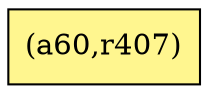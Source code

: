digraph G {
rankdir=BT;ranksep="2.0";
"(a60,r407)" [shape=record,fillcolor=khaki1,style=filled,label="{(a60,r407)}"];
}